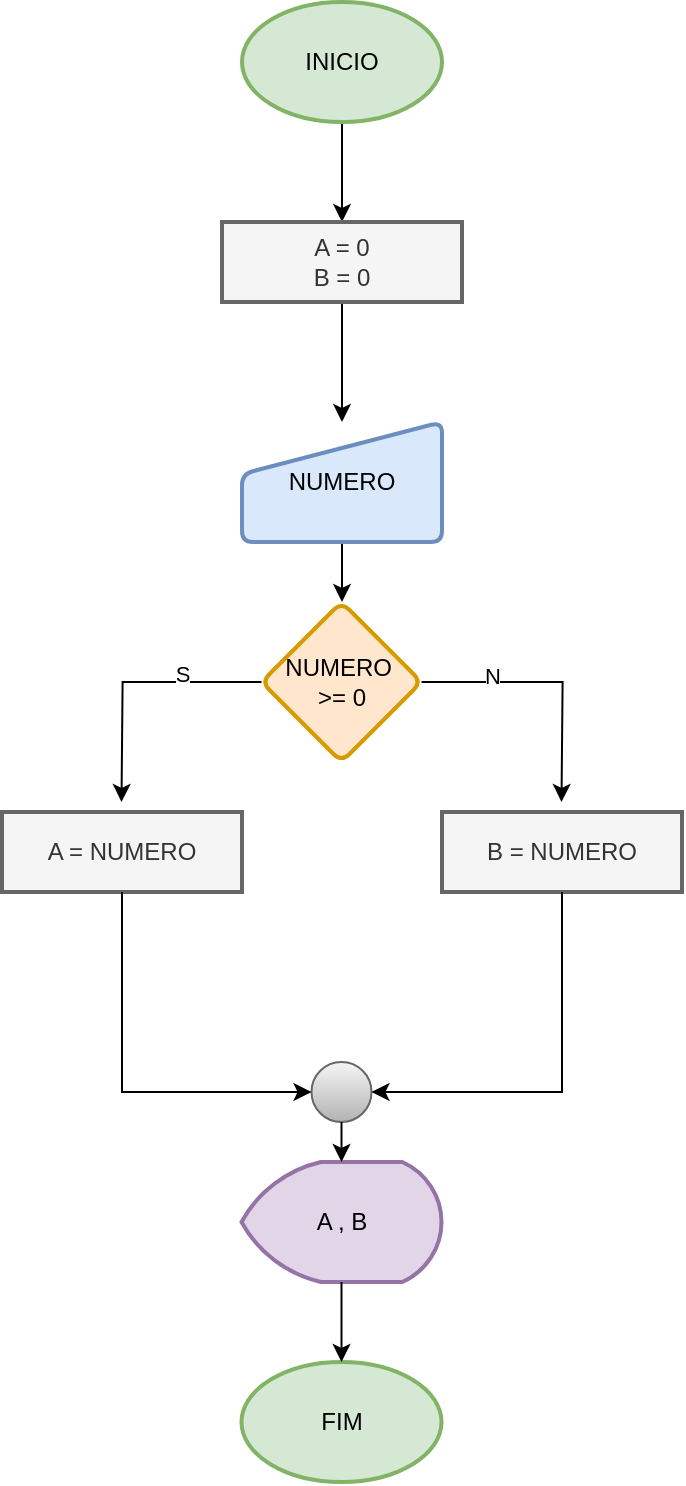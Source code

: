<mxfile version="26.2.10">
  <diagram id="C5RBs43oDa-KdzZeNtuy" name="Page-1">
    <mxGraphModel dx="1044" dy="562" grid="1" gridSize="10" guides="1" tooltips="1" connect="1" arrows="1" fold="1" page="1" pageScale="1" pageWidth="827" pageHeight="1169" math="0" shadow="0">
      <root>
        <mxCell id="WIyWlLk6GJQsqaUBKTNV-0" />
        <mxCell id="WIyWlLk6GJQsqaUBKTNV-1" parent="WIyWlLk6GJQsqaUBKTNV-0" />
        <mxCell id="VYu32PH_5dpZnwGlzTMF-17" value="" style="edgeStyle=orthogonalEdgeStyle;rounded=0;orthogonalLoop=1;jettySize=auto;html=1;" edge="1" parent="WIyWlLk6GJQsqaUBKTNV-1" source="VYu32PH_5dpZnwGlzTMF-1" target="VYu32PH_5dpZnwGlzTMF-16">
          <mxGeometry relative="1" as="geometry" />
        </mxCell>
        <mxCell id="VYu32PH_5dpZnwGlzTMF-1" value="INICIO" style="strokeWidth=2;html=1;shape=mxgraph.flowchart.start_1;whiteSpace=wrap;fillColor=#d5e8d4;strokeColor=#82b366;" vertex="1" parent="WIyWlLk6GJQsqaUBKTNV-1">
          <mxGeometry x="360" y="140" width="100" height="60" as="geometry" />
        </mxCell>
        <mxCell id="VYu32PH_5dpZnwGlzTMF-2" value="FIM" style="strokeWidth=2;html=1;shape=mxgraph.flowchart.start_1;whiteSpace=wrap;fillColor=#d5e8d4;strokeColor=#82b366;" vertex="1" parent="WIyWlLk6GJQsqaUBKTNV-1">
          <mxGeometry x="359.75" y="820" width="100" height="60" as="geometry" />
        </mxCell>
        <mxCell id="VYu32PH_5dpZnwGlzTMF-3" value="" style="edgeStyle=orthogonalEdgeStyle;rounded=0;orthogonalLoop=1;jettySize=auto;html=1;" edge="1" parent="WIyWlLk6GJQsqaUBKTNV-1" source="VYu32PH_5dpZnwGlzTMF-4">
          <mxGeometry relative="1" as="geometry">
            <mxPoint x="410" y="440" as="targetPoint" />
          </mxGeometry>
        </mxCell>
        <mxCell id="VYu32PH_5dpZnwGlzTMF-4" value="NUMERO" style="html=1;strokeWidth=2;shape=manualInput;whiteSpace=wrap;rounded=1;size=26;arcSize=11;fillColor=#dae8fc;strokeColor=#6c8ebf;" vertex="1" parent="WIyWlLk6GJQsqaUBKTNV-1">
          <mxGeometry x="360" y="350" width="100" height="60" as="geometry" />
        </mxCell>
        <mxCell id="VYu32PH_5dpZnwGlzTMF-7" style="edgeStyle=orthogonalEdgeStyle;rounded=0;orthogonalLoop=1;jettySize=auto;html=1;exitX=0;exitY=0.5;exitDx=0;exitDy=0;" edge="1" parent="WIyWlLk6GJQsqaUBKTNV-1" source="VYu32PH_5dpZnwGlzTMF-9">
          <mxGeometry relative="1" as="geometry">
            <mxPoint x="299.75" y="540" as="targetPoint" />
          </mxGeometry>
        </mxCell>
        <mxCell id="VYu32PH_5dpZnwGlzTMF-8" value="S" style="edgeLabel;html=1;align=center;verticalAlign=middle;resizable=0;points=[];" vertex="1" connectable="0" parent="VYu32PH_5dpZnwGlzTMF-7">
          <mxGeometry x="-0.372" y="-4" relative="1" as="geometry">
            <mxPoint as="offset" />
          </mxGeometry>
        </mxCell>
        <mxCell id="VYu32PH_5dpZnwGlzTMF-9" value="NUMERO&amp;nbsp;&lt;div&gt;&amp;gt;= 0&lt;/div&gt;" style="rhombus;whiteSpace=wrap;html=1;fillColor=#ffe6cc;strokeColor=#d79b00;strokeWidth=2;rounded=1;arcSize=11;" vertex="1" parent="WIyWlLk6GJQsqaUBKTNV-1">
          <mxGeometry x="369.75" y="440" width="80" height="80" as="geometry" />
        </mxCell>
        <mxCell id="VYu32PH_5dpZnwGlzTMF-10" style="edgeStyle=orthogonalEdgeStyle;rounded=0;orthogonalLoop=1;jettySize=auto;html=1;exitX=1;exitY=0.5;exitDx=0;exitDy=0;entryX=0.5;entryY=0;entryDx=0;entryDy=0;entryPerimeter=0;" edge="1" parent="WIyWlLk6GJQsqaUBKTNV-1" source="VYu32PH_5dpZnwGlzTMF-9">
          <mxGeometry relative="1" as="geometry">
            <mxPoint x="519.75" y="540" as="targetPoint" />
          </mxGeometry>
        </mxCell>
        <mxCell id="VYu32PH_5dpZnwGlzTMF-11" value="N" style="edgeLabel;html=1;align=center;verticalAlign=middle;resizable=0;points=[];" vertex="1" connectable="0" parent="VYu32PH_5dpZnwGlzTMF-10">
          <mxGeometry x="-0.474" y="3" relative="1" as="geometry">
            <mxPoint as="offset" />
          </mxGeometry>
        </mxCell>
        <mxCell id="VYu32PH_5dpZnwGlzTMF-13" value="" style="verticalLabelPosition=bottom;verticalAlign=top;html=1;shape=mxgraph.flowchart.on-page_reference;fillColor=#f5f5f5;gradientColor=#b3b3b3;strokeColor=#666666;" vertex="1" parent="WIyWlLk6GJQsqaUBKTNV-1">
          <mxGeometry x="394.75" y="670" width="30" height="30" as="geometry" />
        </mxCell>
        <mxCell id="VYu32PH_5dpZnwGlzTMF-18" value="" style="edgeStyle=orthogonalEdgeStyle;rounded=0;orthogonalLoop=1;jettySize=auto;html=1;" edge="1" parent="WIyWlLk6GJQsqaUBKTNV-1" source="VYu32PH_5dpZnwGlzTMF-16" target="VYu32PH_5dpZnwGlzTMF-4">
          <mxGeometry relative="1" as="geometry" />
        </mxCell>
        <mxCell id="VYu32PH_5dpZnwGlzTMF-16" value="A = 0&lt;div&gt;B = 0&lt;/div&gt;" style="whiteSpace=wrap;html=1;fillColor=#f5f5f5;strokeColor=#666666;strokeWidth=2;fontColor=#333333;" vertex="1" parent="WIyWlLk6GJQsqaUBKTNV-1">
          <mxGeometry x="350" y="250" width="120" height="40" as="geometry" />
        </mxCell>
        <mxCell id="VYu32PH_5dpZnwGlzTMF-19" value="A = NUMERO" style="whiteSpace=wrap;html=1;fillColor=#f5f5f5;strokeColor=#666666;strokeWidth=2;fontColor=#333333;" vertex="1" parent="WIyWlLk6GJQsqaUBKTNV-1">
          <mxGeometry x="240" y="545" width="120" height="40" as="geometry" />
        </mxCell>
        <mxCell id="VYu32PH_5dpZnwGlzTMF-20" value="B = NUMERO" style="whiteSpace=wrap;html=1;fillColor=#f5f5f5;strokeColor=#666666;strokeWidth=2;fontColor=#333333;" vertex="1" parent="WIyWlLk6GJQsqaUBKTNV-1">
          <mxGeometry x="460" y="545" width="120" height="40" as="geometry" />
        </mxCell>
        <mxCell id="VYu32PH_5dpZnwGlzTMF-21" style="edgeStyle=orthogonalEdgeStyle;rounded=0;orthogonalLoop=1;jettySize=auto;html=1;exitX=0.5;exitY=1;exitDx=0;exitDy=0;entryX=1;entryY=0.5;entryDx=0;entryDy=0;entryPerimeter=0;" edge="1" parent="WIyWlLk6GJQsqaUBKTNV-1" source="VYu32PH_5dpZnwGlzTMF-20" target="VYu32PH_5dpZnwGlzTMF-13">
          <mxGeometry relative="1" as="geometry" />
        </mxCell>
        <mxCell id="VYu32PH_5dpZnwGlzTMF-22" style="edgeStyle=orthogonalEdgeStyle;rounded=0;orthogonalLoop=1;jettySize=auto;html=1;exitX=0.5;exitY=1;exitDx=0;exitDy=0;entryX=0;entryY=0.5;entryDx=0;entryDy=0;entryPerimeter=0;" edge="1" parent="WIyWlLk6GJQsqaUBKTNV-1" source="VYu32PH_5dpZnwGlzTMF-19" target="VYu32PH_5dpZnwGlzTMF-13">
          <mxGeometry relative="1" as="geometry" />
        </mxCell>
        <mxCell id="VYu32PH_5dpZnwGlzTMF-23" value="A , B" style="strokeWidth=2;html=1;shape=mxgraph.flowchart.display;whiteSpace=wrap;fillColor=#e1d5e7;strokeColor=#9673a6;" vertex="1" parent="WIyWlLk6GJQsqaUBKTNV-1">
          <mxGeometry x="359.75" y="720" width="100" height="60" as="geometry" />
        </mxCell>
        <mxCell id="VYu32PH_5dpZnwGlzTMF-24" style="edgeStyle=orthogonalEdgeStyle;rounded=0;orthogonalLoop=1;jettySize=auto;html=1;exitX=0.5;exitY=1;exitDx=0;exitDy=0;exitPerimeter=0;entryX=0.5;entryY=0;entryDx=0;entryDy=0;entryPerimeter=0;" edge="1" parent="WIyWlLk6GJQsqaUBKTNV-1" source="VYu32PH_5dpZnwGlzTMF-13" target="VYu32PH_5dpZnwGlzTMF-23">
          <mxGeometry relative="1" as="geometry" />
        </mxCell>
        <mxCell id="VYu32PH_5dpZnwGlzTMF-25" style="edgeStyle=orthogonalEdgeStyle;rounded=0;orthogonalLoop=1;jettySize=auto;html=1;exitX=0.5;exitY=1;exitDx=0;exitDy=0;exitPerimeter=0;entryX=0.5;entryY=0;entryDx=0;entryDy=0;entryPerimeter=0;" edge="1" parent="WIyWlLk6GJQsqaUBKTNV-1" source="VYu32PH_5dpZnwGlzTMF-23" target="VYu32PH_5dpZnwGlzTMF-2">
          <mxGeometry relative="1" as="geometry" />
        </mxCell>
      </root>
    </mxGraphModel>
  </diagram>
</mxfile>
